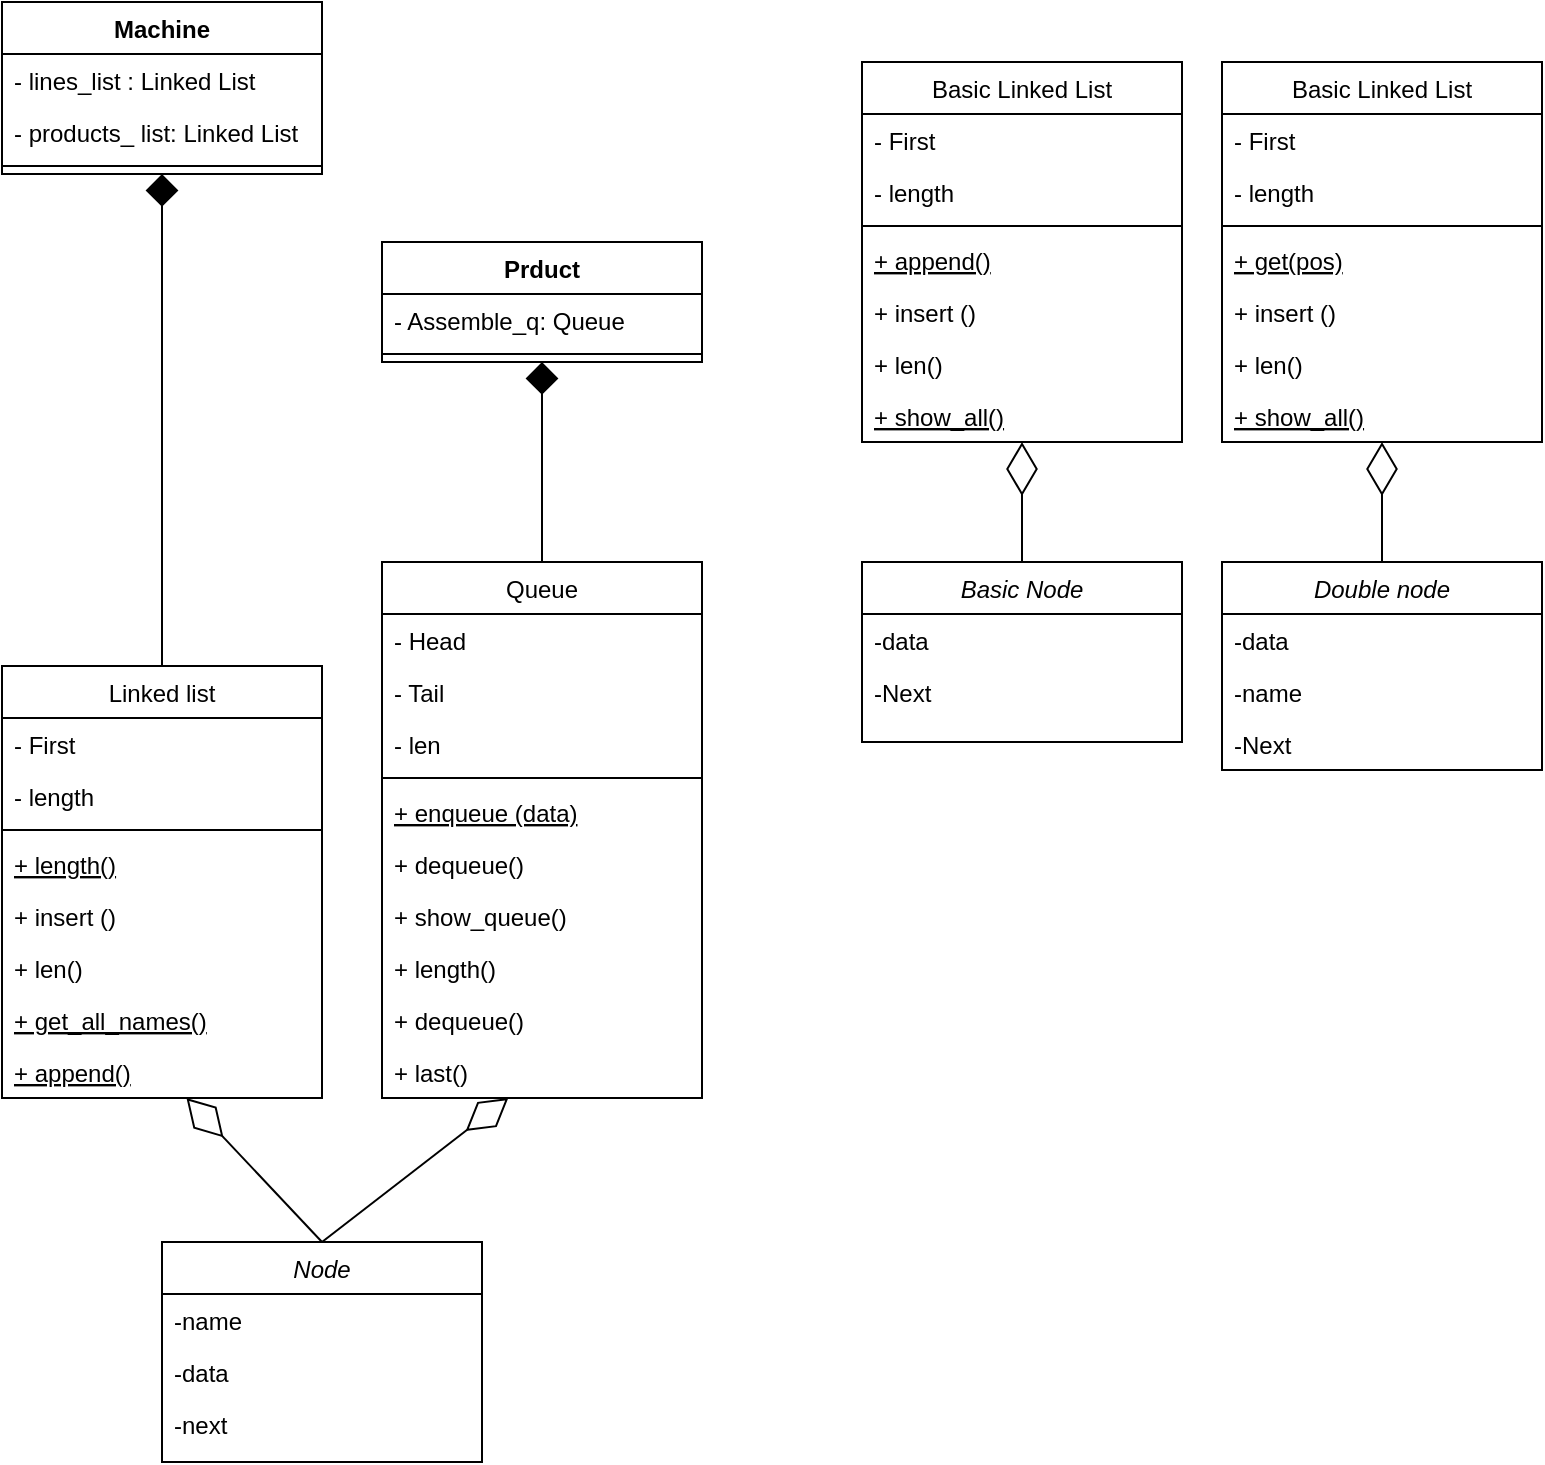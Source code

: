 <mxfile version="15.3.4" type="device"><diagram id="C5RBs43oDa-KdzZeNtuy" name="Page-1"><mxGraphModel dx="1422" dy="766" grid="1" gridSize="10" guides="1" tooltips="1" connect="1" arrows="1" fold="1" page="1" pageScale="1" pageWidth="850" pageHeight="1100" math="0" shadow="0"><root><mxCell id="WIyWlLk6GJQsqaUBKTNV-0"/><mxCell id="WIyWlLk6GJQsqaUBKTNV-1" parent="WIyWlLk6GJQsqaUBKTNV-0"/><mxCell id="zkfFHV4jXpPFQw0GAbJ--0" value="Node" style="swimlane;fontStyle=2;align=center;verticalAlign=top;childLayout=stackLayout;horizontal=1;startSize=26;horizontalStack=0;resizeParent=1;resizeLast=0;collapsible=1;marginBottom=0;rounded=0;shadow=0;strokeWidth=1;" parent="WIyWlLk6GJQsqaUBKTNV-1" vertex="1"><mxGeometry x="150" y="750" width="160" height="110" as="geometry"><mxRectangle x="230" y="140" width="160" height="26" as="alternateBounds"/></mxGeometry></mxCell><mxCell id="ohJEa5WDrt1GqT2r7DK0-43" value="-name" style="text;align=left;verticalAlign=top;spacingLeft=4;spacingRight=4;overflow=hidden;rotatable=0;points=[[0,0.5],[1,0.5]];portConstraint=eastwest;rounded=0;shadow=0;html=0;" parent="zkfFHV4jXpPFQw0GAbJ--0" vertex="1"><mxGeometry y="26" width="160" height="26" as="geometry"/></mxCell><mxCell id="ohJEa5WDrt1GqT2r7DK0-42" value="-data" style="text;align=left;verticalAlign=top;spacingLeft=4;spacingRight=4;overflow=hidden;rotatable=0;points=[[0,0.5],[1,0.5]];portConstraint=eastwest;rounded=0;shadow=0;html=0;" parent="zkfFHV4jXpPFQw0GAbJ--0" vertex="1"><mxGeometry y="52" width="160" height="26" as="geometry"/></mxCell><mxCell id="LSjdnH392besQESXkbRA-13" value="-next" style="text;align=left;verticalAlign=top;spacingLeft=4;spacingRight=4;overflow=hidden;rotatable=0;points=[[0,0.5],[1,0.5]];portConstraint=eastwest;rounded=0;shadow=0;html=0;" vertex="1" parent="zkfFHV4jXpPFQw0GAbJ--0"><mxGeometry y="78" width="160" height="26" as="geometry"/></mxCell><mxCell id="LSjdnH392besQESXkbRA-19" style="edgeStyle=none;curved=1;rounded=0;orthogonalLoop=1;jettySize=auto;html=1;exitX=0.5;exitY=0;exitDx=0;exitDy=0;entryX=0.5;entryY=1;entryDx=0;entryDy=0;endArrow=diamond;startSize=14;endSize=14;sourcePerimeterSpacing=8;targetPerimeterSpacing=8;endFill=1;" edge="1" parent="WIyWlLk6GJQsqaUBKTNV-1" source="zkfFHV4jXpPFQw0GAbJ--6" target="LSjdnH392besQESXkbRA-14"><mxGeometry relative="1" as="geometry"/></mxCell><mxCell id="zkfFHV4jXpPFQw0GAbJ--6" value="Linked list" style="swimlane;fontStyle=0;align=center;verticalAlign=top;childLayout=stackLayout;horizontal=1;startSize=26;horizontalStack=0;resizeParent=1;resizeLast=0;collapsible=1;marginBottom=0;rounded=0;shadow=0;strokeWidth=1;" parent="WIyWlLk6GJQsqaUBKTNV-1" vertex="1"><mxGeometry x="70" y="462" width="160" height="216" as="geometry"><mxRectangle x="130" y="380" width="160" height="26" as="alternateBounds"/></mxGeometry></mxCell><mxCell id="zkfFHV4jXpPFQw0GAbJ--7" value="- First" style="text;align=left;verticalAlign=top;spacingLeft=4;spacingRight=4;overflow=hidden;rotatable=0;points=[[0,0.5],[1,0.5]];portConstraint=eastwest;" parent="zkfFHV4jXpPFQw0GAbJ--6" vertex="1"><mxGeometry y="26" width="160" height="26" as="geometry"/></mxCell><mxCell id="zkfFHV4jXpPFQw0GAbJ--8" value="- length" style="text;align=left;verticalAlign=top;spacingLeft=4;spacingRight=4;overflow=hidden;rotatable=0;points=[[0,0.5],[1,0.5]];portConstraint=eastwest;rounded=0;shadow=0;html=0;" parent="zkfFHV4jXpPFQw0GAbJ--6" vertex="1"><mxGeometry y="52" width="160" height="26" as="geometry"/></mxCell><mxCell id="zkfFHV4jXpPFQw0GAbJ--9" value="" style="line;html=1;strokeWidth=1;align=left;verticalAlign=middle;spacingTop=-1;spacingLeft=3;spacingRight=3;rotatable=0;labelPosition=right;points=[];portConstraint=eastwest;" parent="zkfFHV4jXpPFQw0GAbJ--6" vertex="1"><mxGeometry y="78" width="160" height="8" as="geometry"/></mxCell><mxCell id="zkfFHV4jXpPFQw0GAbJ--10" value="+ length()" style="text;align=left;verticalAlign=top;spacingLeft=4;spacingRight=4;overflow=hidden;rotatable=0;points=[[0,0.5],[1,0.5]];portConstraint=eastwest;fontStyle=4" parent="zkfFHV4jXpPFQw0GAbJ--6" vertex="1"><mxGeometry y="86" width="160" height="26" as="geometry"/></mxCell><mxCell id="zkfFHV4jXpPFQw0GAbJ--11" value="+ insert ()" style="text;align=left;verticalAlign=top;spacingLeft=4;spacingRight=4;overflow=hidden;rotatable=0;points=[[0,0.5],[1,0.5]];portConstraint=eastwest;" parent="zkfFHV4jXpPFQw0GAbJ--6" vertex="1"><mxGeometry y="112" width="160" height="26" as="geometry"/></mxCell><mxCell id="ohJEa5WDrt1GqT2r7DK0-29" value="+ len()" style="text;align=left;verticalAlign=top;spacingLeft=4;spacingRight=4;overflow=hidden;rotatable=0;points=[[0,0.5],[1,0.5]];portConstraint=eastwest;" parent="zkfFHV4jXpPFQw0GAbJ--6" vertex="1"><mxGeometry y="138" width="160" height="26" as="geometry"/></mxCell><mxCell id="ohJEa5WDrt1GqT2r7DK0-28" value="+ get_all_names()" style="text;align=left;verticalAlign=top;spacingLeft=4;spacingRight=4;overflow=hidden;rotatable=0;points=[[0,0.5],[1,0.5]];portConstraint=eastwest;fontStyle=4" parent="zkfFHV4jXpPFQw0GAbJ--6" vertex="1"><mxGeometry y="164" width="160" height="26" as="geometry"/></mxCell><mxCell id="ohJEa5WDrt1GqT2r7DK0-30" value="+ append()" style="text;align=left;verticalAlign=top;spacingLeft=4;spacingRight=4;overflow=hidden;rotatable=0;points=[[0,0.5],[1,0.5]];portConstraint=eastwest;fontStyle=4" parent="zkfFHV4jXpPFQw0GAbJ--6" vertex="1"><mxGeometry y="190" width="160" height="26" as="geometry"/></mxCell><mxCell id="ohJEa5WDrt1GqT2r7DK0-13" value="Queue" style="swimlane;fontStyle=0;align=center;verticalAlign=top;childLayout=stackLayout;horizontal=1;startSize=26;horizontalStack=0;resizeParent=1;resizeLast=0;collapsible=1;marginBottom=0;rounded=0;shadow=0;strokeWidth=1;" parent="WIyWlLk6GJQsqaUBKTNV-1" vertex="1"><mxGeometry x="260" y="410" width="160" height="268" as="geometry"><mxRectangle x="130" y="380" width="160" height="26" as="alternateBounds"/></mxGeometry></mxCell><mxCell id="ohJEa5WDrt1GqT2r7DK0-14" value="- Head" style="text;align=left;verticalAlign=top;spacingLeft=4;spacingRight=4;overflow=hidden;rotatable=0;points=[[0,0.5],[1,0.5]];portConstraint=eastwest;" parent="ohJEa5WDrt1GqT2r7DK0-13" vertex="1"><mxGeometry y="26" width="160" height="26" as="geometry"/></mxCell><mxCell id="ohJEa5WDrt1GqT2r7DK0-23" value="- Tail" style="text;align=left;verticalAlign=top;spacingLeft=4;spacingRight=4;overflow=hidden;rotatable=0;points=[[0,0.5],[1,0.5]];portConstraint=eastwest;rounded=0;shadow=0;html=0;" parent="ohJEa5WDrt1GqT2r7DK0-13" vertex="1"><mxGeometry y="52" width="160" height="26" as="geometry"/></mxCell><mxCell id="ohJEa5WDrt1GqT2r7DK0-15" value="- len" style="text;align=left;verticalAlign=top;spacingLeft=4;spacingRight=4;overflow=hidden;rotatable=0;points=[[0,0.5],[1,0.5]];portConstraint=eastwest;rounded=0;shadow=0;html=0;" parent="ohJEa5WDrt1GqT2r7DK0-13" vertex="1"><mxGeometry y="78" width="160" height="26" as="geometry"/></mxCell><mxCell id="ohJEa5WDrt1GqT2r7DK0-16" value="" style="line;html=1;strokeWidth=1;align=left;verticalAlign=middle;spacingTop=-1;spacingLeft=3;spacingRight=3;rotatable=0;labelPosition=right;points=[];portConstraint=eastwest;" parent="ohJEa5WDrt1GqT2r7DK0-13" vertex="1"><mxGeometry y="104" width="160" height="8" as="geometry"/></mxCell><mxCell id="ohJEa5WDrt1GqT2r7DK0-17" value="+ enqueue (data)" style="text;align=left;verticalAlign=top;spacingLeft=4;spacingRight=4;overflow=hidden;rotatable=0;points=[[0,0.5],[1,0.5]];portConstraint=eastwest;fontStyle=4" parent="ohJEa5WDrt1GqT2r7DK0-13" vertex="1"><mxGeometry y="112" width="160" height="26" as="geometry"/></mxCell><mxCell id="ohJEa5WDrt1GqT2r7DK0-24" value="+ dequeue()" style="text;align=left;verticalAlign=top;spacingLeft=4;spacingRight=4;overflow=hidden;rotatable=0;points=[[0,0.5],[1,0.5]];portConstraint=eastwest;" parent="ohJEa5WDrt1GqT2r7DK0-13" vertex="1"><mxGeometry y="138" width="160" height="26" as="geometry"/></mxCell><mxCell id="ohJEa5WDrt1GqT2r7DK0-25" value="+ show_queue()" style="text;align=left;verticalAlign=top;spacingLeft=4;spacingRight=4;overflow=hidden;rotatable=0;points=[[0,0.5],[1,0.5]];portConstraint=eastwest;" parent="ohJEa5WDrt1GqT2r7DK0-13" vertex="1"><mxGeometry y="164" width="160" height="26" as="geometry"/></mxCell><mxCell id="ohJEa5WDrt1GqT2r7DK0-26" value="+ length()" style="text;align=left;verticalAlign=top;spacingLeft=4;spacingRight=4;overflow=hidden;rotatable=0;points=[[0,0.5],[1,0.5]];portConstraint=eastwest;" parent="ohJEa5WDrt1GqT2r7DK0-13" vertex="1"><mxGeometry y="190" width="160" height="26" as="geometry"/></mxCell><mxCell id="ohJEa5WDrt1GqT2r7DK0-27" value="+ dequeue()" style="text;align=left;verticalAlign=top;spacingLeft=4;spacingRight=4;overflow=hidden;rotatable=0;points=[[0,0.5],[1,0.5]];portConstraint=eastwest;" parent="ohJEa5WDrt1GqT2r7DK0-13" vertex="1"><mxGeometry y="216" width="160" height="26" as="geometry"/></mxCell><mxCell id="ohJEa5WDrt1GqT2r7DK0-18" value="+ last()" style="text;align=left;verticalAlign=top;spacingLeft=4;spacingRight=4;overflow=hidden;rotatable=0;points=[[0,0.5],[1,0.5]];portConstraint=eastwest;" parent="ohJEa5WDrt1GqT2r7DK0-13" vertex="1"><mxGeometry y="242" width="160" height="26" as="geometry"/></mxCell><mxCell id="ohJEa5WDrt1GqT2r7DK0-21" value="" style="endArrow=diamondThin;endFill=0;endSize=24;html=1;exitX=0.5;exitY=0;exitDx=0;exitDy=0;" parent="WIyWlLk6GJQsqaUBKTNV-1" source="zkfFHV4jXpPFQw0GAbJ--0" target="ohJEa5WDrt1GqT2r7DK0-18" edge="1"><mxGeometry width="160" relative="1" as="geometry"><mxPoint x="260" y="710" as="sourcePoint"/><mxPoint x="350" y="610" as="targetPoint"/></mxGeometry></mxCell><mxCell id="ohJEa5WDrt1GqT2r7DK0-22" value="" style="endArrow=diamondThin;endFill=0;endSize=24;html=1;exitX=0.5;exitY=0;exitDx=0;exitDy=0;" parent="WIyWlLk6GJQsqaUBKTNV-1" source="zkfFHV4jXpPFQw0GAbJ--0" target="ohJEa5WDrt1GqT2r7DK0-30" edge="1"><mxGeometry width="160" relative="1" as="geometry"><mxPoint x="240" y="760" as="sourcePoint"/><mxPoint x="146" y="629" as="targetPoint"/></mxGeometry></mxCell><mxCell id="ohJEa5WDrt1GqT2r7DK0-38" value="" style="endArrow=diamondThin;endFill=0;endSize=24;html=1;exitX=0.5;exitY=0;exitDx=0;exitDy=0;" parent="WIyWlLk6GJQsqaUBKTNV-1" source="ohJEa5WDrt1GqT2r7DK0-44" target="ohJEa5WDrt1GqT2r7DK0-59" edge="1"><mxGeometry width="160" relative="1" as="geometry"><mxPoint x="580" y="410" as="sourcePoint"/><mxPoint x="580" y="350" as="targetPoint"/></mxGeometry></mxCell><mxCell id="ohJEa5WDrt1GqT2r7DK0-44" value="Basic Node" style="swimlane;fontStyle=2;align=center;verticalAlign=top;childLayout=stackLayout;horizontal=1;startSize=26;horizontalStack=0;resizeParent=1;resizeLast=0;collapsible=1;marginBottom=0;rounded=0;shadow=0;strokeWidth=1;" parent="WIyWlLk6GJQsqaUBKTNV-1" vertex="1"><mxGeometry x="500" y="410" width="160" height="90" as="geometry"><mxRectangle x="230" y="140" width="160" height="26" as="alternateBounds"/></mxGeometry></mxCell><mxCell id="ohJEa5WDrt1GqT2r7DK0-47" value="-data" style="text;align=left;verticalAlign=top;spacingLeft=4;spacingRight=4;overflow=hidden;rotatable=0;points=[[0,0.5],[1,0.5]];portConstraint=eastwest;rounded=0;shadow=0;html=0;" parent="ohJEa5WDrt1GqT2r7DK0-44" vertex="1"><mxGeometry y="26" width="160" height="26" as="geometry"/></mxCell><mxCell id="ohJEa5WDrt1GqT2r7DK0-48" value="-Next" style="text;align=left;verticalAlign=top;spacingLeft=4;spacingRight=4;overflow=hidden;rotatable=0;points=[[0,0.5],[1,0.5]];portConstraint=eastwest;" parent="ohJEa5WDrt1GqT2r7DK0-44" vertex="1"><mxGeometry y="52" width="160" height="26" as="geometry"/></mxCell><mxCell id="ohJEa5WDrt1GqT2r7DK0-51" value="Basic Linked List" style="swimlane;fontStyle=0;align=center;verticalAlign=top;childLayout=stackLayout;horizontal=1;startSize=26;horizontalStack=0;resizeParent=1;resizeLast=0;collapsible=1;marginBottom=0;rounded=0;shadow=0;strokeWidth=1;" parent="WIyWlLk6GJQsqaUBKTNV-1" vertex="1"><mxGeometry x="500" y="160" width="160" height="190" as="geometry"><mxRectangle x="130" y="380" width="160" height="26" as="alternateBounds"/></mxGeometry></mxCell><mxCell id="ohJEa5WDrt1GqT2r7DK0-52" value="- First" style="text;align=left;verticalAlign=top;spacingLeft=4;spacingRight=4;overflow=hidden;rotatable=0;points=[[0,0.5],[1,0.5]];portConstraint=eastwest;" parent="ohJEa5WDrt1GqT2r7DK0-51" vertex="1"><mxGeometry y="26" width="160" height="26" as="geometry"/></mxCell><mxCell id="ohJEa5WDrt1GqT2r7DK0-53" value="- length" style="text;align=left;verticalAlign=top;spacingLeft=4;spacingRight=4;overflow=hidden;rotatable=0;points=[[0,0.5],[1,0.5]];portConstraint=eastwest;rounded=0;shadow=0;html=0;" parent="ohJEa5WDrt1GqT2r7DK0-51" vertex="1"><mxGeometry y="52" width="160" height="26" as="geometry"/></mxCell><mxCell id="ohJEa5WDrt1GqT2r7DK0-54" value="" style="line;html=1;strokeWidth=1;align=left;verticalAlign=middle;spacingTop=-1;spacingLeft=3;spacingRight=3;rotatable=0;labelPosition=right;points=[];portConstraint=eastwest;" parent="ohJEa5WDrt1GqT2r7DK0-51" vertex="1"><mxGeometry y="78" width="160" height="8" as="geometry"/></mxCell><mxCell id="ohJEa5WDrt1GqT2r7DK0-55" value="+ append()" style="text;align=left;verticalAlign=top;spacingLeft=4;spacingRight=4;overflow=hidden;rotatable=0;points=[[0,0.5],[1,0.5]];portConstraint=eastwest;fontStyle=4" parent="ohJEa5WDrt1GqT2r7DK0-51" vertex="1"><mxGeometry y="86" width="160" height="26" as="geometry"/></mxCell><mxCell id="ohJEa5WDrt1GqT2r7DK0-56" value="+ insert ()" style="text;align=left;verticalAlign=top;spacingLeft=4;spacingRight=4;overflow=hidden;rotatable=0;points=[[0,0.5],[1,0.5]];portConstraint=eastwest;" parent="ohJEa5WDrt1GqT2r7DK0-51" vertex="1"><mxGeometry y="112" width="160" height="26" as="geometry"/></mxCell><mxCell id="ohJEa5WDrt1GqT2r7DK0-57" value="+ len()" style="text;align=left;verticalAlign=top;spacingLeft=4;spacingRight=4;overflow=hidden;rotatable=0;points=[[0,0.5],[1,0.5]];portConstraint=eastwest;" parent="ohJEa5WDrt1GqT2r7DK0-51" vertex="1"><mxGeometry y="138" width="160" height="26" as="geometry"/></mxCell><mxCell id="ohJEa5WDrt1GqT2r7DK0-59" value="+ show_all()" style="text;align=left;verticalAlign=top;spacingLeft=4;spacingRight=4;overflow=hidden;rotatable=0;points=[[0,0.5],[1,0.5]];portConstraint=eastwest;fontStyle=4" parent="ohJEa5WDrt1GqT2r7DK0-51" vertex="1"><mxGeometry y="164" width="160" height="26" as="geometry"/></mxCell><mxCell id="LSjdnH392besQESXkbRA-0" value="" style="endArrow=diamondThin;endFill=0;endSize=24;html=1;exitX=0.5;exitY=0;exitDx=0;exitDy=0;" edge="1" parent="WIyWlLk6GJQsqaUBKTNV-1" source="LSjdnH392besQESXkbRA-1" target="LSjdnH392besQESXkbRA-11"><mxGeometry width="160" relative="1" as="geometry"><mxPoint x="760" y="410" as="sourcePoint"/><mxPoint x="760" y="350" as="targetPoint"/></mxGeometry></mxCell><mxCell id="LSjdnH392besQESXkbRA-1" value="Double node" style="swimlane;fontStyle=2;align=center;verticalAlign=top;childLayout=stackLayout;horizontal=1;startSize=26;horizontalStack=0;resizeParent=1;resizeLast=0;collapsible=1;marginBottom=0;rounded=0;shadow=0;strokeWidth=1;" vertex="1" parent="WIyWlLk6GJQsqaUBKTNV-1"><mxGeometry x="680" y="410" width="160" height="104" as="geometry"><mxRectangle x="230" y="140" width="160" height="26" as="alternateBounds"/></mxGeometry></mxCell><mxCell id="LSjdnH392besQESXkbRA-2" value="-data" style="text;align=left;verticalAlign=top;spacingLeft=4;spacingRight=4;overflow=hidden;rotatable=0;points=[[0,0.5],[1,0.5]];portConstraint=eastwest;rounded=0;shadow=0;html=0;" vertex="1" parent="LSjdnH392besQESXkbRA-1"><mxGeometry y="26" width="160" height="26" as="geometry"/></mxCell><mxCell id="LSjdnH392besQESXkbRA-12" value="-name" style="text;align=left;verticalAlign=top;spacingLeft=4;spacingRight=4;overflow=hidden;rotatable=0;points=[[0,0.5],[1,0.5]];portConstraint=eastwest;" vertex="1" parent="LSjdnH392besQESXkbRA-1"><mxGeometry y="52" width="160" height="26" as="geometry"/></mxCell><mxCell id="LSjdnH392besQESXkbRA-3" value="-Next" style="text;align=left;verticalAlign=top;spacingLeft=4;spacingRight=4;overflow=hidden;rotatable=0;points=[[0,0.5],[1,0.5]];portConstraint=eastwest;" vertex="1" parent="LSjdnH392besQESXkbRA-1"><mxGeometry y="78" width="160" height="26" as="geometry"/></mxCell><mxCell id="LSjdnH392besQESXkbRA-4" value="Basic Linked List" style="swimlane;fontStyle=0;align=center;verticalAlign=top;childLayout=stackLayout;horizontal=1;startSize=26;horizontalStack=0;resizeParent=1;resizeLast=0;collapsible=1;marginBottom=0;rounded=0;shadow=0;strokeWidth=1;" vertex="1" parent="WIyWlLk6GJQsqaUBKTNV-1"><mxGeometry x="680" y="160" width="160" height="190" as="geometry"><mxRectangle x="130" y="380" width="160" height="26" as="alternateBounds"/></mxGeometry></mxCell><mxCell id="LSjdnH392besQESXkbRA-5" value="- First" style="text;align=left;verticalAlign=top;spacingLeft=4;spacingRight=4;overflow=hidden;rotatable=0;points=[[0,0.5],[1,0.5]];portConstraint=eastwest;" vertex="1" parent="LSjdnH392besQESXkbRA-4"><mxGeometry y="26" width="160" height="26" as="geometry"/></mxCell><mxCell id="LSjdnH392besQESXkbRA-6" value="- length" style="text;align=left;verticalAlign=top;spacingLeft=4;spacingRight=4;overflow=hidden;rotatable=0;points=[[0,0.5],[1,0.5]];portConstraint=eastwest;rounded=0;shadow=0;html=0;" vertex="1" parent="LSjdnH392besQESXkbRA-4"><mxGeometry y="52" width="160" height="26" as="geometry"/></mxCell><mxCell id="LSjdnH392besQESXkbRA-7" value="" style="line;html=1;strokeWidth=1;align=left;verticalAlign=middle;spacingTop=-1;spacingLeft=3;spacingRight=3;rotatable=0;labelPosition=right;points=[];portConstraint=eastwest;" vertex="1" parent="LSjdnH392besQESXkbRA-4"><mxGeometry y="78" width="160" height="8" as="geometry"/></mxCell><mxCell id="LSjdnH392besQESXkbRA-8" value="+ get(pos)" style="text;align=left;verticalAlign=top;spacingLeft=4;spacingRight=4;overflow=hidden;rotatable=0;points=[[0,0.5],[1,0.5]];portConstraint=eastwest;fontStyle=4" vertex="1" parent="LSjdnH392besQESXkbRA-4"><mxGeometry y="86" width="160" height="26" as="geometry"/></mxCell><mxCell id="LSjdnH392besQESXkbRA-9" value="+ insert ()" style="text;align=left;verticalAlign=top;spacingLeft=4;spacingRight=4;overflow=hidden;rotatable=0;points=[[0,0.5],[1,0.5]];portConstraint=eastwest;" vertex="1" parent="LSjdnH392besQESXkbRA-4"><mxGeometry y="112" width="160" height="26" as="geometry"/></mxCell><mxCell id="LSjdnH392besQESXkbRA-10" value="+ len()" style="text;align=left;verticalAlign=top;spacingLeft=4;spacingRight=4;overflow=hidden;rotatable=0;points=[[0,0.5],[1,0.5]];portConstraint=eastwest;" vertex="1" parent="LSjdnH392besQESXkbRA-4"><mxGeometry y="138" width="160" height="26" as="geometry"/></mxCell><mxCell id="LSjdnH392besQESXkbRA-11" value="+ show_all()" style="text;align=left;verticalAlign=top;spacingLeft=4;spacingRight=4;overflow=hidden;rotatable=0;points=[[0,0.5],[1,0.5]];portConstraint=eastwest;fontStyle=4" vertex="1" parent="LSjdnH392besQESXkbRA-4"><mxGeometry y="164" width="160" height="26" as="geometry"/></mxCell><mxCell id="LSjdnH392besQESXkbRA-14" value="Machine" style="swimlane;fontStyle=1;align=center;verticalAlign=top;childLayout=stackLayout;horizontal=1;startSize=26;horizontalStack=0;resizeParent=1;resizeParentMax=0;resizeLast=0;collapsible=1;marginBottom=0;hachureGap=4;pointerEvents=0;" vertex="1" parent="WIyWlLk6GJQsqaUBKTNV-1"><mxGeometry x="70" y="130" width="160" height="86" as="geometry"/></mxCell><mxCell id="LSjdnH392besQESXkbRA-15" value="- lines_list : Linked List" style="text;strokeColor=none;fillColor=none;align=left;verticalAlign=top;spacingLeft=4;spacingRight=4;overflow=hidden;rotatable=0;points=[[0,0.5],[1,0.5]];portConstraint=eastwest;" vertex="1" parent="LSjdnH392besQESXkbRA-14"><mxGeometry y="26" width="160" height="26" as="geometry"/></mxCell><mxCell id="LSjdnH392besQESXkbRA-18" value="- products_ list: Linked List" style="text;strokeColor=none;fillColor=none;align=left;verticalAlign=top;spacingLeft=4;spacingRight=4;overflow=hidden;rotatable=0;points=[[0,0.5],[1,0.5]];portConstraint=eastwest;" vertex="1" parent="LSjdnH392besQESXkbRA-14"><mxGeometry y="52" width="160" height="26" as="geometry"/></mxCell><mxCell id="LSjdnH392besQESXkbRA-16" value="" style="line;strokeWidth=1;fillColor=none;align=left;verticalAlign=middle;spacingTop=-1;spacingLeft=3;spacingRight=3;rotatable=0;labelPosition=right;points=[];portConstraint=eastwest;" vertex="1" parent="LSjdnH392besQESXkbRA-14"><mxGeometry y="78" width="160" height="8" as="geometry"/></mxCell><mxCell id="LSjdnH392besQESXkbRA-20" style="edgeStyle=none;curved=1;rounded=0;orthogonalLoop=1;jettySize=auto;html=1;exitX=0.5;exitY=0;exitDx=0;exitDy=0;entryX=0.5;entryY=1;entryDx=0;entryDy=0;endArrow=diamond;startSize=14;endSize=14;sourcePerimeterSpacing=8;targetPerimeterSpacing=8;endFill=1;" edge="1" parent="WIyWlLk6GJQsqaUBKTNV-1" target="LSjdnH392besQESXkbRA-21" source="ohJEa5WDrt1GqT2r7DK0-13"><mxGeometry relative="1" as="geometry"><mxPoint x="360" y="482" as="sourcePoint"/></mxGeometry></mxCell><mxCell id="LSjdnH392besQESXkbRA-21" value="Prduct" style="swimlane;fontStyle=1;align=center;verticalAlign=top;childLayout=stackLayout;horizontal=1;startSize=26;horizontalStack=0;resizeParent=1;resizeParentMax=0;resizeLast=0;collapsible=1;marginBottom=0;hachureGap=4;pointerEvents=0;" vertex="1" parent="WIyWlLk6GJQsqaUBKTNV-1"><mxGeometry x="260" y="250" width="160" height="60" as="geometry"/></mxCell><mxCell id="LSjdnH392besQESXkbRA-22" value="- Assemble_q: Queue" style="text;strokeColor=none;fillColor=none;align=left;verticalAlign=top;spacingLeft=4;spacingRight=4;overflow=hidden;rotatable=0;points=[[0,0.5],[1,0.5]];portConstraint=eastwest;" vertex="1" parent="LSjdnH392besQESXkbRA-21"><mxGeometry y="26" width="160" height="26" as="geometry"/></mxCell><mxCell id="LSjdnH392besQESXkbRA-24" value="" style="line;strokeWidth=1;fillColor=none;align=left;verticalAlign=middle;spacingTop=-1;spacingLeft=3;spacingRight=3;rotatable=0;labelPosition=right;points=[];portConstraint=eastwest;" vertex="1" parent="LSjdnH392besQESXkbRA-21"><mxGeometry y="52" width="160" height="8" as="geometry"/></mxCell></root></mxGraphModel></diagram></mxfile>